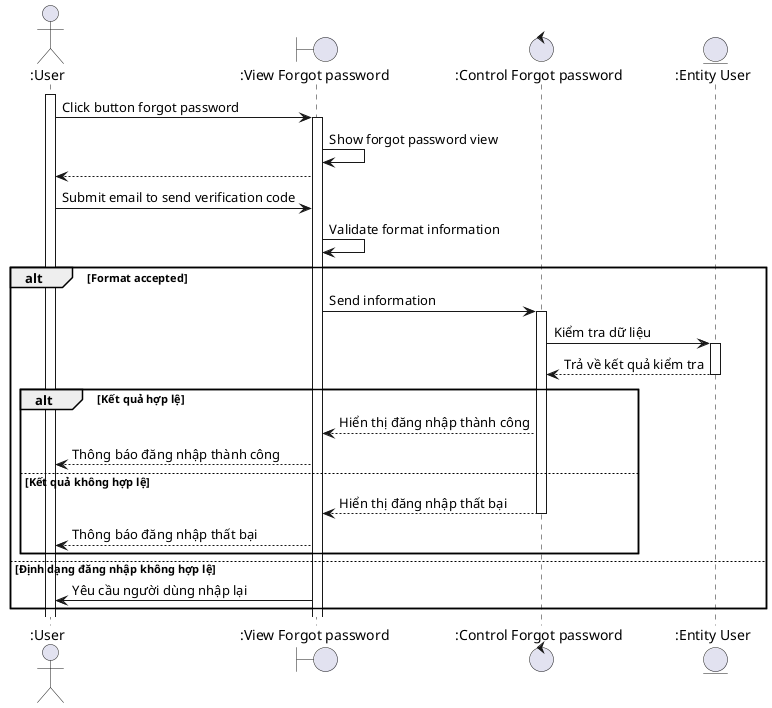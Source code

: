 @startuml

actor ":User" as User
boundary ":View Forgot password" as ClientApp
control ":Control Forgot password" as Control
entity ":Entity User" as Entity

activate User
User -> ClientApp: Click button forgot password
activate ClientApp
ClientApp -> ClientApp: Show forgot password view
ClientApp --> User
User -> ClientApp: Submit email to send verification code
ClientApp -> ClientApp: Validate format information
alt Format accepted
  ClientApp -> Control: Send information 
  activate Control
  Control -> Entity: Kiểm tra dữ liệu 
  ' keep fixing and asking MRTuan
  activate Entity
  Entity --> Control: Trả về kết quả kiểm tra
  deactivate Entity
  alt Kết quả hợp lệ
    Control --> ClientApp: Hiển thị đăng nhập thành công
    ClientApp --> User: Thông báo đăng nhập thành công
  else Kết quả không hợp lệ
    Control --> ClientApp: Hiển thị đăng nhập thất bại
    deactivate Control
    ClientApp --> User: Thông báo đăng nhập thất bại 
  end

else Định dạng đăng nhập không hợp lệ
  ClientApp -> User: Yêu cầu người dùng nhập lại
end
@enduml

